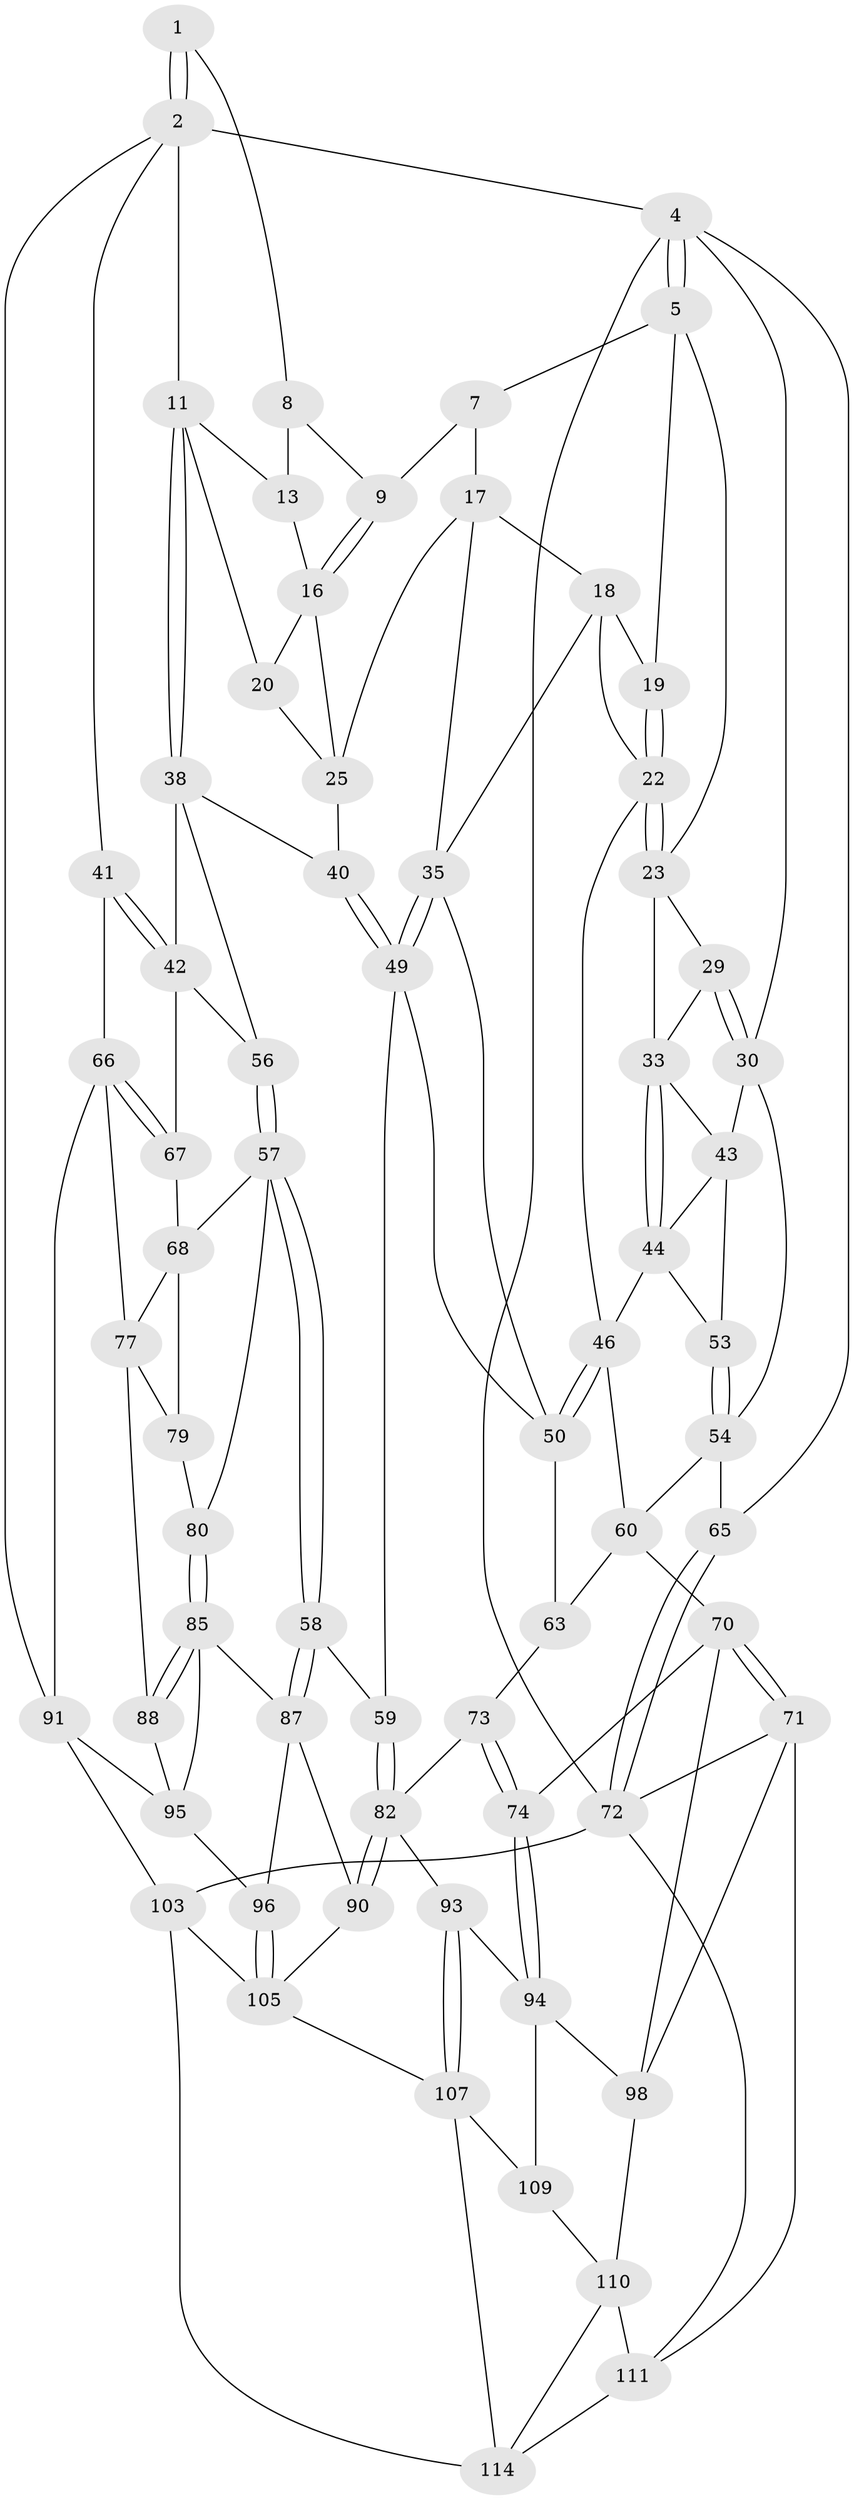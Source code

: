 // original degree distribution, {3: 0.017391304347826087, 5: 0.591304347826087, 6: 0.1826086956521739, 4: 0.20869565217391303}
// Generated by graph-tools (version 1.1) at 2025/42/03/06/25 10:42:29]
// undirected, 68 vertices, 151 edges
graph export_dot {
graph [start="1"]
  node [color=gray90,style=filled];
  1 [pos="+0.7080719878203409+0"];
  2 [pos="+0.9770922062168085+0",super="+3"];
  4 [pos="+0+0",super="+32"];
  5 [pos="+0.11742163991905735+0",super="+6"];
  7 [pos="+0.6164945802755957+0",super="+10"];
  8 [pos="+0.6878725145923286+0",super="+14"];
  9 [pos="+0.6206643851419238+0.05525376917402772"];
  11 [pos="+0.8427036475187079+0.1392695184394616",super="+12"];
  13 [pos="+0.7807625798806769+0.10514100852050973",super="+15"];
  16 [pos="+0.6729628072483175+0.1291474628967872",super="+21"];
  17 [pos="+0.5522591884461749+0.12470775006557233",super="+26"];
  18 [pos="+0.4554558645491027+0.09409831911425127",super="+27"];
  19 [pos="+0.40812339935385167+0.024974209100427594"];
  20 [pos="+0.7916193223619747+0.14629981297235392"];
  22 [pos="+0.32631037023217346+0.21355065083805663",super="+28"];
  23 [pos="+0.27908032781070496+0.190202113913681",super="+24"];
  25 [pos="+0.6601416910514818+0.162300113861258",super="+37"];
  29 [pos="+0.1185592205844621+0"];
  30 [pos="+0.08589355444058058+0.2652765563318598",super="+31"];
  33 [pos="+0.26272939239793963+0.20788189787985864",super="+34"];
  35 [pos="+0.5777681176870617+0.24784914666095925",super="+36"];
  38 [pos="+0.8853843592066201+0.22333547367685022",super="+39"];
  40 [pos="+0.7338127059677957+0.27951431341272975"];
  41 [pos="+1+0.28676145037744244"];
  42 [pos="+0.9565091921047677+0.245449393604415",super="+55"];
  43 [pos="+0.15660345836910905+0.2725223658674674",super="+45"];
  44 [pos="+0.25359027781707816+0.2381875842948149",super="+48"];
  46 [pos="+0.34526875935422924+0.371603855863315",super="+47"];
  49 [pos="+0.6371414420005725+0.3528754795517843",super="+51"];
  50 [pos="+0.4083531404697889+0.39702577173168396",super="+52"];
  53 [pos="+0.21716460082228292+0.3310706698760909"];
  54 [pos="+0.13807569426387403+0.40884123331131644",super="+62"];
  56 [pos="+0.8082719937789639+0.4328763670750564"];
  57 [pos="+0.7257730223056714+0.49447668549477125",super="+69"];
  58 [pos="+0.6380821802428486+0.4943536200928957"];
  59 [pos="+0.6333057869896589+0.4920419942161535"];
  60 [pos="+0.20506059276494176+0.5012878579522714",super="+61"];
  63 [pos="+0.3976954050757764+0.5362508668737583",super="+64"];
  65 [pos="+0+0.578504897391985"];
  66 [pos="+1+0.4001278727870069",super="+76"];
  67 [pos="+0.9124034177217003+0.44865335815881946"];
  68 [pos="+0.908150652278887+0.5610277680714868",super="+78"];
  70 [pos="+0.10961533287886707+0.6881710209727542",super="+75"];
  71 [pos="+0.029652002822057738+0.684039197978254",super="+100"];
  72 [pos="+0+0.6064782813830614",super="+92"];
  73 [pos="+0.26576067167160267+0.6419790337965816",super="+81"];
  74 [pos="+0.22319013861590264+0.6970437337056775"];
  77 [pos="+1+0.6415861260207899",super="+84"];
  79 [pos="+0.8655337707646331+0.619956244640318"];
  80 [pos="+0.7739725711964662+0.5479939079193618"];
  82 [pos="+0.4617318709105237+0.7320383039074654",super="+83"];
  85 [pos="+0.7923048510562564+0.6361193260135541",super="+86"];
  87 [pos="+0.6685411589727848+0.6735839555085757",super="+89"];
  88 [pos="+0.8643679429487922+0.7475070793831666"];
  90 [pos="+0.5264334594098029+0.7780366927470284"];
  91 [pos="+1+0.8911447998876397",super="+102"];
  93 [pos="+0.42515779464441944+0.7488287592941062"];
  94 [pos="+0.2947197371525188+0.7743774095150344",super="+101"];
  95 [pos="+0.743916162323591+0.758971076807814",super="+97"];
  96 [pos="+0.6873602966360246+0.7916385797827532"];
  98 [pos="+0.15045992437593303+0.7640655564804285",super="+99"];
  103 [pos="+0.7025341118077362+1",super="+104"];
  105 [pos="+0.6052310114162738+0.9870545152963868",super="+106"];
  107 [pos="+0.3885409700839463+0.8837514675256644",super="+108"];
  109 [pos="+0.26019318982715905+0.86644097811173"];
  110 [pos="+0.23805455502054876+0.8805650250796117",super="+113"];
  111 [pos="+0+1",super="+112"];
  114 [pos="+0.35724912125442126+0.9398283339631762",super="+115"];
  1 -- 2;
  1 -- 2;
  1 -- 8;
  2 -- 11;
  2 -- 41;
  2 -- 91;
  2 -- 4;
  4 -- 5;
  4 -- 5;
  4 -- 72;
  4 -- 65;
  4 -- 30;
  5 -- 19;
  5 -- 7;
  5 -- 23;
  7 -- 9;
  7 -- 17;
  8 -- 9;
  8 -- 13 [weight=2];
  9 -- 16;
  9 -- 16;
  11 -- 38;
  11 -- 38;
  11 -- 20;
  11 -- 13;
  13 -- 16;
  16 -- 25;
  16 -- 20;
  17 -- 18;
  17 -- 35;
  17 -- 25;
  18 -- 19;
  18 -- 35;
  18 -- 22;
  19 -- 22;
  19 -- 22;
  20 -- 25;
  22 -- 23;
  22 -- 23;
  22 -- 46;
  23 -- 33;
  23 -- 29;
  25 -- 40;
  29 -- 30;
  29 -- 30;
  29 -- 33;
  30 -- 43;
  30 -- 54;
  33 -- 44;
  33 -- 44;
  33 -- 43;
  35 -- 49;
  35 -- 49;
  35 -- 50;
  38 -- 42;
  38 -- 40;
  38 -- 56;
  40 -- 49;
  40 -- 49;
  41 -- 42;
  41 -- 42;
  41 -- 66;
  42 -- 56;
  42 -- 67;
  43 -- 44;
  43 -- 53;
  44 -- 53;
  44 -- 46;
  46 -- 50;
  46 -- 50;
  46 -- 60;
  49 -- 59;
  49 -- 50;
  50 -- 63;
  53 -- 54;
  53 -- 54;
  54 -- 65;
  54 -- 60;
  56 -- 57;
  56 -- 57;
  57 -- 58;
  57 -- 58;
  57 -- 80;
  57 -- 68;
  58 -- 59;
  58 -- 87;
  58 -- 87;
  59 -- 82;
  59 -- 82;
  60 -- 70;
  60 -- 63;
  63 -- 73 [weight=2];
  65 -- 72;
  65 -- 72;
  66 -- 67;
  66 -- 67;
  66 -- 91;
  66 -- 77;
  67 -- 68;
  68 -- 77;
  68 -- 79;
  70 -- 71;
  70 -- 71;
  70 -- 74;
  70 -- 98;
  71 -- 72;
  71 -- 111;
  71 -- 98;
  72 -- 103;
  72 -- 111;
  73 -- 74;
  73 -- 74;
  73 -- 82;
  74 -- 94;
  74 -- 94;
  77 -- 88;
  77 -- 79;
  79 -- 80;
  80 -- 85;
  80 -- 85;
  82 -- 90;
  82 -- 90;
  82 -- 93;
  85 -- 88;
  85 -- 88;
  85 -- 87;
  85 -- 95;
  87 -- 96;
  87 -- 90;
  88 -- 95;
  90 -- 105;
  91 -- 103 [weight=2];
  91 -- 95;
  93 -- 94;
  93 -- 107;
  93 -- 107;
  94 -- 98;
  94 -- 109;
  95 -- 96;
  96 -- 105;
  96 -- 105;
  98 -- 110;
  103 -- 105;
  103 -- 114;
  105 -- 107;
  107 -- 114;
  107 -- 109;
  109 -- 110;
  110 -- 114;
  110 -- 111;
  111 -- 114;
}
